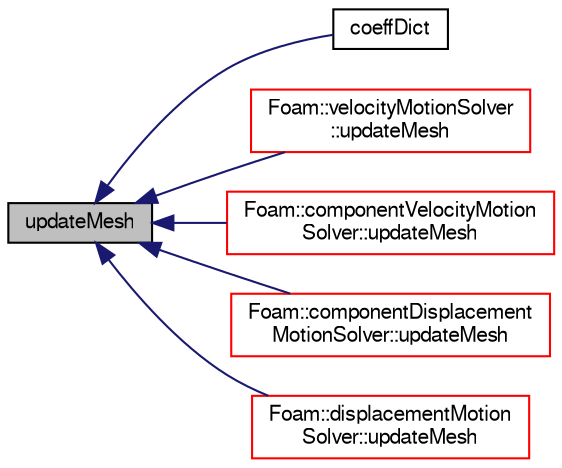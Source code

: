 digraph "updateMesh"
{
  bgcolor="transparent";
  edge [fontname="FreeSans",fontsize="10",labelfontname="FreeSans",labelfontsize="10"];
  node [fontname="FreeSans",fontsize="10",shape=record];
  rankdir="LR";
  Node722 [label="updateMesh",height=0.2,width=0.4,color="black", fillcolor="grey75", style="filled", fontcolor="black"];
  Node722 -> Node723 [dir="back",color="midnightblue",fontsize="10",style="solid",fontname="FreeSans"];
  Node723 [label="coeffDict",height=0.2,width=0.4,color="black",URL="$a21578.html#ad95c13c1aff816eede3af458626211d2",tooltip="Const access to the coefficients dictionary. "];
  Node722 -> Node724 [dir="back",color="midnightblue",fontsize="10",style="solid",fontname="FreeSans"];
  Node724 [label="Foam::velocityMotionSolver\l::updateMesh",height=0.2,width=0.4,color="red",URL="$a21582.html#ad57565956fd4064299f4bd3c4eebb1d4",tooltip="Update local data for topology changes. "];
  Node722 -> Node729 [dir="back",color="midnightblue",fontsize="10",style="solid",fontname="FreeSans"];
  Node729 [label="Foam::componentVelocityMotion\lSolver::updateMesh",height=0.2,width=0.4,color="red",URL="$a21570.html#ad57565956fd4064299f4bd3c4eebb1d4",tooltip="Update local data for topology changes. "];
  Node722 -> Node733 [dir="back",color="midnightblue",fontsize="10",style="solid",fontname="FreeSans"];
  Node733 [label="Foam::componentDisplacement\lMotionSolver::updateMesh",height=0.2,width=0.4,color="red",URL="$a21566.html#ad57565956fd4064299f4bd3c4eebb1d4",tooltip="Update local data for topology changes. "];
  Node722 -> Node737 [dir="back",color="midnightblue",fontsize="10",style="solid",fontname="FreeSans"];
  Node737 [label="Foam::displacementMotion\lSolver::updateMesh",height=0.2,width=0.4,color="red",URL="$a21574.html#ad57565956fd4064299f4bd3c4eebb1d4",tooltip="Update local data for topology changes. "];
}

